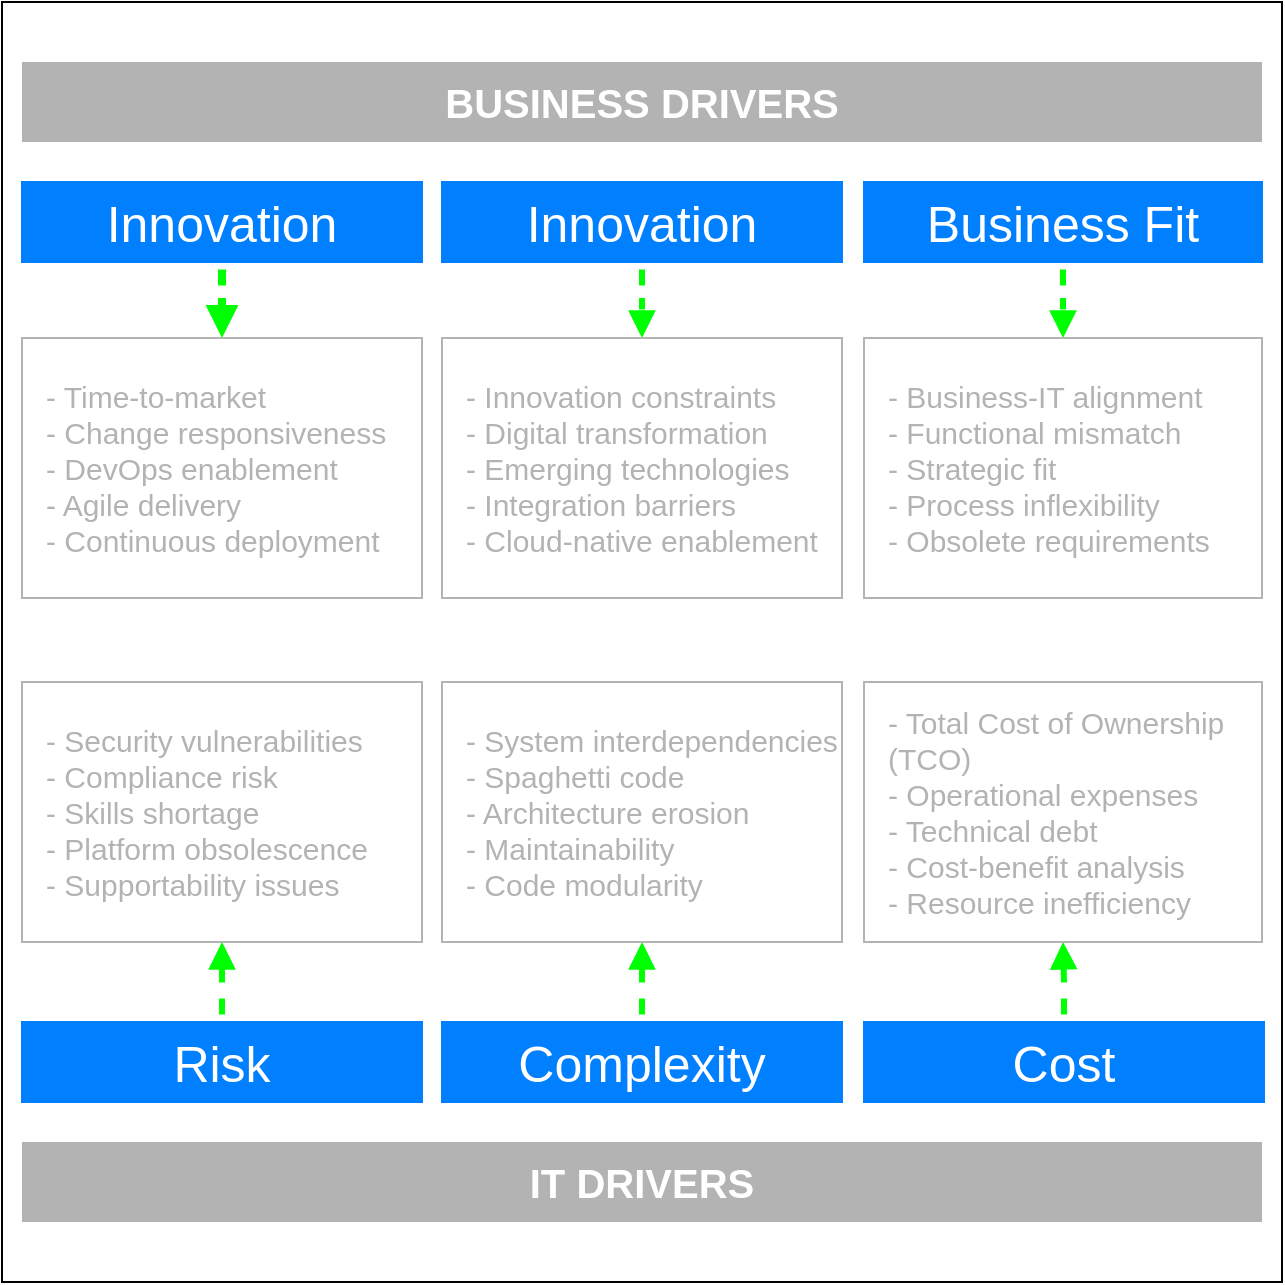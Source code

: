 <mxfile version="25.0.3">
  <diagram name="Page-1" id="zzx9vncP7qMIxzlKidM1">
    <mxGraphModel dx="1428" dy="1089" grid="1" gridSize="10" guides="1" tooltips="1" connect="1" arrows="1" fold="1" page="0" pageScale="1" pageWidth="827" pageHeight="1169" math="0" shadow="0">
      <root>
        <mxCell id="0" />
        <mxCell id="1" parent="0" />
        <mxCell id="FuxYZ5CNECJjs5ld3svG-31" value="" style="rounded=0;whiteSpace=wrap;html=1;fillColor=none;aspect=fixed;" vertex="1" parent="1">
          <mxGeometry x="150" y="-30" width="640" height="640" as="geometry" />
        </mxCell>
        <mxCell id="FuxYZ5CNECJjs5ld3svG-39" style="edgeStyle=orthogonalEdgeStyle;rounded=0;orthogonalLoop=1;jettySize=auto;html=1;strokeColor=#00FF00;strokeWidth=3;endArrow=block;endFill=1;flowAnimation=1;" edge="1" parent="1" source="FuxYZ5CNECJjs5ld3svG-1" target="FuxYZ5CNECJjs5ld3svG-3">
          <mxGeometry relative="1" as="geometry" />
        </mxCell>
        <mxCell id="FuxYZ5CNECJjs5ld3svG-1" value="Business Fit" style="rounded=0;whiteSpace=wrap;html=1;fontSize=25;fontColor=#FFFFFF;strokeColor=#007FFF;fillColor=#007FFF;" vertex="1" parent="1">
          <mxGeometry x="581" y="60" width="199" height="40" as="geometry" />
        </mxCell>
        <mxCell id="FuxYZ5CNECJjs5ld3svG-3" value="&lt;div&gt;- Business-IT alignment&lt;/div&gt;&lt;div&gt;- Functional mismatch&lt;/div&gt;&lt;div&gt;- Strategic fit&lt;/div&gt;&lt;div&gt;- Process inflexibility&lt;/div&gt;&lt;div&gt;- Obsolete requirements&lt;/div&gt;" style="rounded=0;whiteSpace=wrap;html=1;align=left;spacingLeft=10;fontColor=#B3B3B3;strokeColor=#B3B3B3;fontSize=15;" vertex="1" parent="1">
          <mxGeometry x="581" y="138" width="199" height="130" as="geometry" />
        </mxCell>
        <mxCell id="FuxYZ5CNECJjs5ld3svG-38" style="edgeStyle=orthogonalEdgeStyle;rounded=0;orthogonalLoop=1;jettySize=auto;html=1;strokeColor=#00FF00;strokeWidth=3;endArrow=block;endFill=1;flowAnimation=1;" edge="1" parent="1" source="FuxYZ5CNECJjs5ld3svG-5" target="FuxYZ5CNECJjs5ld3svG-6">
          <mxGeometry relative="1" as="geometry" />
        </mxCell>
        <mxCell id="FuxYZ5CNECJjs5ld3svG-5" value="Innovation" style="rounded=0;whiteSpace=wrap;html=1;fontSize=25;fontColor=#FFFFFF;strokeColor=#007FFF;fillColor=#007FFF;" vertex="1" parent="1">
          <mxGeometry x="370" y="60" width="200" height="40" as="geometry" />
        </mxCell>
        <mxCell id="FuxYZ5CNECJjs5ld3svG-6" value="&lt;div&gt;- Innovation constraints&lt;/div&gt;&lt;div&gt;- Digital transformation&lt;/div&gt;&lt;div&gt;- Emerging technologies&lt;/div&gt;&lt;div&gt;- Integration barriers&lt;/div&gt;&lt;div&gt;- Cloud-native enablement&lt;/div&gt;" style="rounded=0;whiteSpace=wrap;html=1;align=left;spacingLeft=10;fontColor=#B3B3B3;strokeColor=#B3B3B3;fontSize=15;" vertex="1" parent="1">
          <mxGeometry x="370" y="138" width="200" height="130" as="geometry" />
        </mxCell>
        <mxCell id="FuxYZ5CNECJjs5ld3svG-8" value="&lt;div&gt;- Time-to-market&lt;/div&gt;&lt;div&gt;- Change responsiveness&lt;/div&gt;&lt;div&gt;- DevOps enablement&lt;/div&gt;&lt;div&gt;- Agile delivery&lt;/div&gt;&lt;div&gt;- Continuous deployment&lt;/div&gt;" style="rounded=0;whiteSpace=wrap;html=1;align=left;spacingLeft=10;fontColor=#B3B3B3;strokeColor=#B3B3B3;fontSize=15;" vertex="1" parent="1">
          <mxGeometry x="160" y="138" width="200" height="130" as="geometry" />
        </mxCell>
        <mxCell id="FuxYZ5CNECJjs5ld3svG-46" style="edgeStyle=orthogonalEdgeStyle;rounded=0;orthogonalLoop=1;jettySize=auto;html=1;strokeColor=#00FF00;endArrow=block;endFill=1;flowAnimation=1;strokeWidth=4;" edge="1" parent="1" source="FuxYZ5CNECJjs5ld3svG-9" target="FuxYZ5CNECJjs5ld3svG-8">
          <mxGeometry relative="1" as="geometry" />
        </mxCell>
        <mxCell id="FuxYZ5CNECJjs5ld3svG-9" value="Innovation" style="rounded=0;whiteSpace=wrap;html=1;fontSize=25;fontColor=#FFFFFF;strokeColor=#007FFF;fillColor=#007FFF;" vertex="1" parent="1">
          <mxGeometry x="160" y="60" width="200" height="40" as="geometry" />
        </mxCell>
        <mxCell id="FuxYZ5CNECJjs5ld3svG-32" style="edgeStyle=orthogonalEdgeStyle;rounded=0;orthogonalLoop=1;jettySize=auto;html=1;flowAnimation=1;strokeColor=#00FF00;strokeWidth=3;endArrow=block;endFill=1;" edge="1" parent="1" source="FuxYZ5CNECJjs5ld3svG-12" target="FuxYZ5CNECJjs5ld3svG-13">
          <mxGeometry relative="1" as="geometry" />
        </mxCell>
        <mxCell id="FuxYZ5CNECJjs5ld3svG-12" value="Cost" style="rounded=0;whiteSpace=wrap;html=1;fontSize=25;fontColor=#FFFFFF;strokeColor=#007FFF;fillColor=#007FFF;" vertex="1" parent="1">
          <mxGeometry x="581" y="480" width="200" height="40" as="geometry" />
        </mxCell>
        <mxCell id="FuxYZ5CNECJjs5ld3svG-13" value="&lt;div&gt;- Total Cost of Ownership (TCO)&lt;/div&gt;&lt;div&gt;- Operational expenses&lt;/div&gt;&lt;div&gt;- Technical debt&lt;/div&gt;&lt;div&gt;- Cost-benefit analysis&lt;/div&gt;&lt;div&gt;- Resource inefficiency&lt;/div&gt;" style="rounded=0;whiteSpace=wrap;html=1;align=left;spacingLeft=10;fontColor=#B3B3B3;strokeColor=#B3B3B3;fontSize=15;" vertex="1" parent="1">
          <mxGeometry x="581" y="310" width="199" height="130" as="geometry" />
        </mxCell>
        <mxCell id="FuxYZ5CNECJjs5ld3svG-33" style="edgeStyle=orthogonalEdgeStyle;rounded=0;orthogonalLoop=1;jettySize=auto;html=1;flowAnimation=1;strokeColor=#00FF00;strokeWidth=3;endArrow=block;endFill=1;" edge="1" parent="1" source="FuxYZ5CNECJjs5ld3svG-15" target="FuxYZ5CNECJjs5ld3svG-16">
          <mxGeometry relative="1" as="geometry" />
        </mxCell>
        <mxCell id="FuxYZ5CNECJjs5ld3svG-15" value="Complexity" style="rounded=0;whiteSpace=wrap;html=1;fontSize=25;fontColor=#FFFFFF;strokeColor=#007FFF;fillColor=#007FFF;" vertex="1" parent="1">
          <mxGeometry x="370" y="480" width="200" height="40" as="geometry" />
        </mxCell>
        <mxCell id="FuxYZ5CNECJjs5ld3svG-16" value="&lt;div&gt;- System interdependencies&lt;/div&gt;&lt;div&gt;- Spaghetti code&lt;/div&gt;&lt;div&gt;- Architecture erosion&lt;/div&gt;&lt;div&gt;- Maintainability&lt;/div&gt;&lt;div&gt;- Code modularity&lt;/div&gt;" style="rounded=0;whiteSpace=wrap;html=1;align=left;spacingLeft=10;fontColor=#B3B3B3;strokeColor=#B3B3B3;fontSize=15;" vertex="1" parent="1">
          <mxGeometry x="370" y="310" width="200" height="130" as="geometry" />
        </mxCell>
        <mxCell id="FuxYZ5CNECJjs5ld3svG-17" value="&lt;div&gt;- Security vulnerabilities&lt;/div&gt;&lt;div&gt;- Compliance risk&lt;/div&gt;&lt;div&gt;- Skills shortage&lt;/div&gt;&lt;div&gt;- Platform obsolescence&lt;/div&gt;&lt;div&gt;- Supportability issues&lt;/div&gt;" style="rounded=0;whiteSpace=wrap;html=1;align=left;spacingLeft=10;fontColor=#B3B3B3;strokeColor=#B3B3B3;fontSize=15;" vertex="1" parent="1">
          <mxGeometry x="160" y="310" width="200" height="130" as="geometry" />
        </mxCell>
        <mxCell id="FuxYZ5CNECJjs5ld3svG-34" style="edgeStyle=orthogonalEdgeStyle;rounded=0;orthogonalLoop=1;jettySize=auto;html=1;flowAnimation=1;strokeColor=#00FF00;strokeWidth=3;endArrow=block;endFill=1;" edge="1" parent="1" source="FuxYZ5CNECJjs5ld3svG-19" target="FuxYZ5CNECJjs5ld3svG-17">
          <mxGeometry relative="1" as="geometry" />
        </mxCell>
        <mxCell id="FuxYZ5CNECJjs5ld3svG-19" value="Risk" style="rounded=0;whiteSpace=wrap;html=1;fontSize=25;fontColor=#FFFFFF;strokeColor=#007FFF;fillColor=#007FFF;" vertex="1" parent="1">
          <mxGeometry x="160" y="480" width="200" height="40" as="geometry" />
        </mxCell>
        <mxCell id="FuxYZ5CNECJjs5ld3svG-20" value="BUSINESS DRIVERS" style="rounded=0;whiteSpace=wrap;html=1;fillColor=#B3B3B3;strokeColor=none;fontStyle=1;align=center;fontColor=#FFFFFF;fontSize=20;" vertex="1" parent="1">
          <mxGeometry x="160" width="620" height="40" as="geometry" />
        </mxCell>
        <mxCell id="FuxYZ5CNECJjs5ld3svG-22" value="IT DRIVERS" style="rounded=0;whiteSpace=wrap;html=1;fillColor=#B3B3B3;fontStyle=1;strokeColor=none;align=center;fontColor=#FFFFFF;fontSize=20;" vertex="1" parent="1">
          <mxGeometry x="160" y="540" width="620" height="40" as="geometry" />
        </mxCell>
      </root>
    </mxGraphModel>
  </diagram>
</mxfile>
